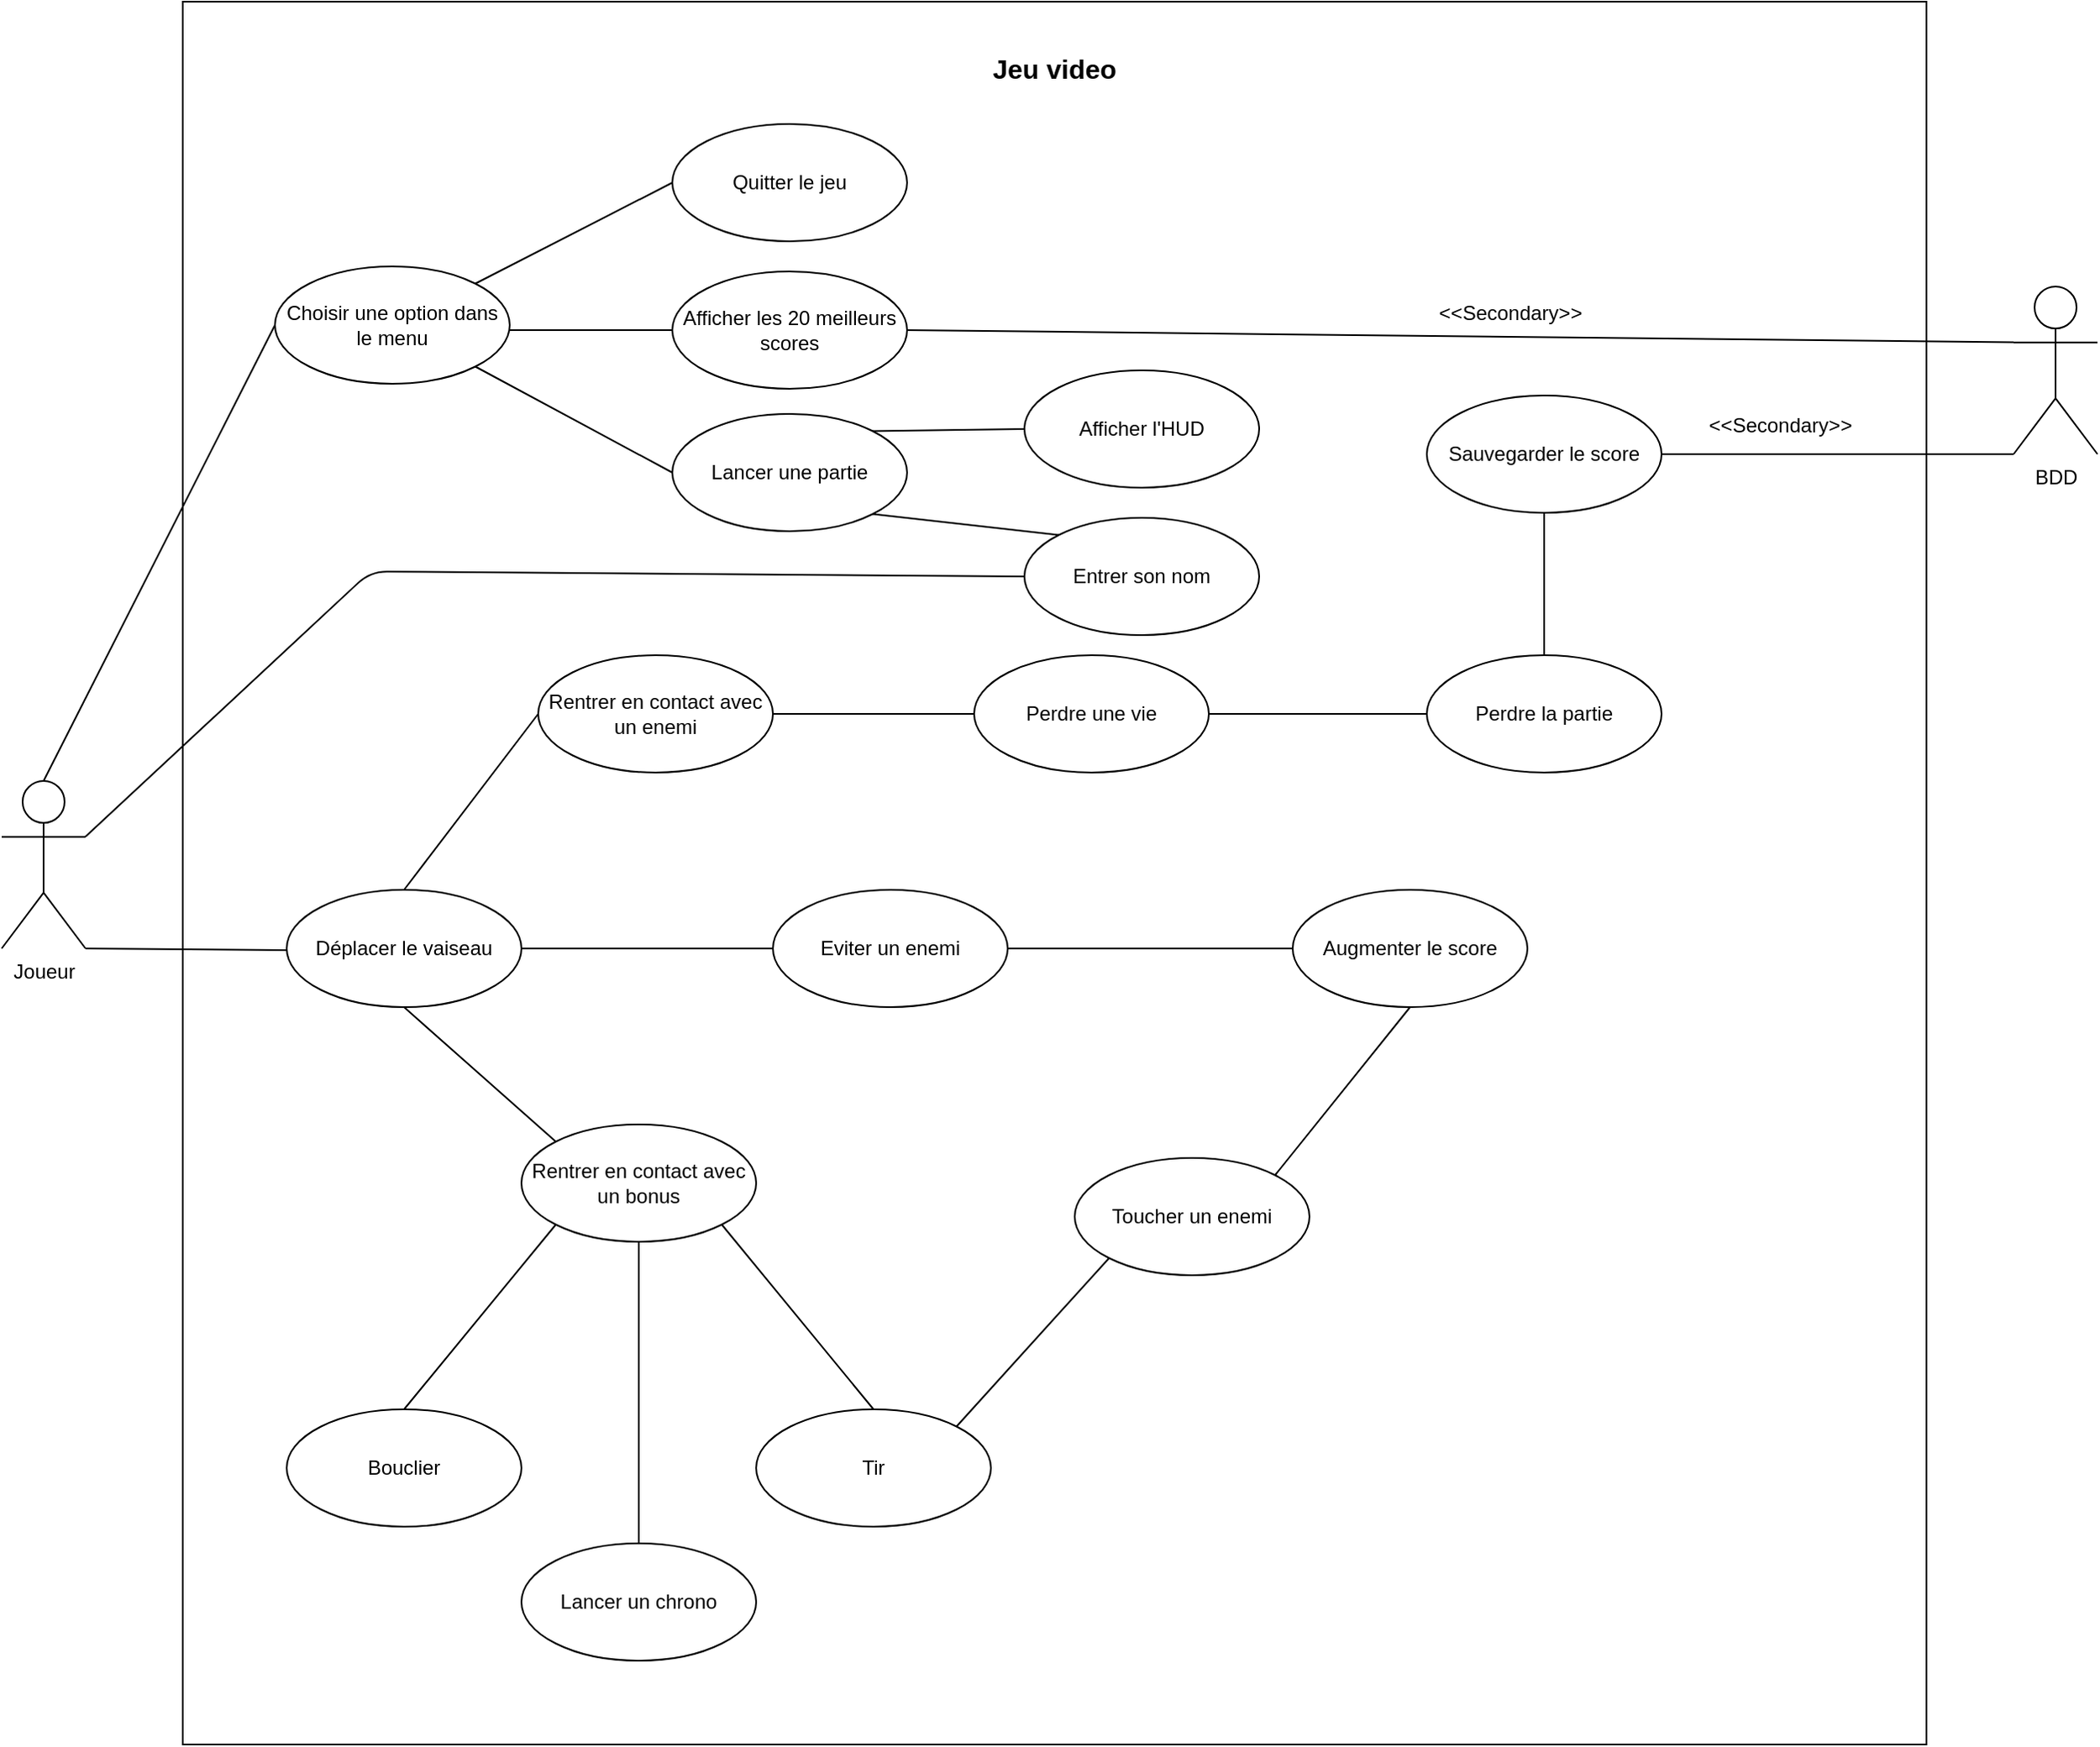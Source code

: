 <mxfile version="13.9.9" type="device"><diagram id="A-J_0aIv-SF7nfuO1Z_9" name="Page-1"><mxGraphModel dx="1826" dy="916" grid="1" gridSize="10" guides="1" tooltips="1" connect="1" arrows="1" fold="1" page="1" pageScale="1" pageWidth="827" pageHeight="1169" math="0" shadow="0"><root><mxCell id="0"/><mxCell id="1" parent="0"/><mxCell id="vR1HyzCc30xNw2_WmpNC-1" value="" style="whiteSpace=wrap;html=1;aspect=fixed;" vertex="1" parent="1"><mxGeometry x="308" y="80" width="1040" height="1040" as="geometry"/></mxCell><mxCell id="vR1HyzCc30xNw2_WmpNC-2" value="&lt;font style=&quot;font-size: 16px&quot;&gt;&lt;b&gt;Jeu video&lt;/b&gt;&lt;/font&gt;" style="text;html=1;strokeColor=none;fillColor=none;align=center;verticalAlign=middle;whiteSpace=wrap;rounded=0;" vertex="1" parent="1"><mxGeometry x="773" y="100" width="110" height="40" as="geometry"/></mxCell><mxCell id="vR1HyzCc30xNw2_WmpNC-4" value="BDD" style="shape=umlActor;verticalLabelPosition=bottom;verticalAlign=top;html=1;outlineConnect=0;" vertex="1" parent="1"><mxGeometry x="1400" y="250" width="50" height="100" as="geometry"/></mxCell><mxCell id="vR1HyzCc30xNw2_WmpNC-5" value="Rentrer en contact avec un enemi" style="ellipse;whiteSpace=wrap;html=1;" vertex="1" parent="1"><mxGeometry x="520" y="470" width="140" height="70" as="geometry"/></mxCell><mxCell id="vR1HyzCc30xNw2_WmpNC-6" value="Choisir une option dans le menu" style="ellipse;whiteSpace=wrap;html=1;" vertex="1" parent="1"><mxGeometry x="363" y="238" width="140" height="70" as="geometry"/></mxCell><mxCell id="vR1HyzCc30xNw2_WmpNC-7" value="Déplacer le vaiseau" style="ellipse;whiteSpace=wrap;html=1;" vertex="1" parent="1"><mxGeometry x="370" y="610" width="140" height="70" as="geometry"/></mxCell><mxCell id="vR1HyzCc30xNw2_WmpNC-8" value="Eviter un enemi" style="ellipse;whiteSpace=wrap;html=1;" vertex="1" parent="1"><mxGeometry x="660" y="610" width="140" height="70" as="geometry"/></mxCell><mxCell id="vR1HyzCc30xNw2_WmpNC-10" value="Rentrer en contact avec un bonus" style="ellipse;whiteSpace=wrap;html=1;" vertex="1" parent="1"><mxGeometry x="510" y="750" width="140" height="70" as="geometry"/></mxCell><mxCell id="vR1HyzCc30xNw2_WmpNC-11" value="Tir" style="ellipse;whiteSpace=wrap;html=1;" vertex="1" parent="1"><mxGeometry x="650" y="920" width="140" height="70" as="geometry"/></mxCell><mxCell id="vR1HyzCc30xNw2_WmpNC-12" value="Bouclier" style="ellipse;whiteSpace=wrap;html=1;" vertex="1" parent="1"><mxGeometry x="370" y="920" width="140" height="70" as="geometry"/></mxCell><mxCell id="vR1HyzCc30xNw2_WmpNC-13" value="Lancer un chrono" style="ellipse;whiteSpace=wrap;html=1;" vertex="1" parent="1"><mxGeometry x="510" y="1000" width="140" height="70" as="geometry"/></mxCell><mxCell id="vR1HyzCc30xNw2_WmpNC-14" value="Toucher un enemi" style="ellipse;whiteSpace=wrap;html=1;" vertex="1" parent="1"><mxGeometry x="840" y="770" width="140" height="70" as="geometry"/></mxCell><mxCell id="vR1HyzCc30xNw2_WmpNC-15" value="Augmenter le score" style="ellipse;whiteSpace=wrap;html=1;" vertex="1" parent="1"><mxGeometry x="970" y="610" width="140" height="70" as="geometry"/></mxCell><mxCell id="vR1HyzCc30xNw2_WmpNC-16" value="Afficher l'HUD" style="ellipse;whiteSpace=wrap;html=1;" vertex="1" parent="1"><mxGeometry x="810" y="300" width="140" height="70" as="geometry"/></mxCell><mxCell id="vR1HyzCc30xNw2_WmpNC-17" value="Perdre une vie" style="ellipse;whiteSpace=wrap;html=1;" vertex="1" parent="1"><mxGeometry x="780" y="470" width="140" height="70" as="geometry"/></mxCell><mxCell id="vR1HyzCc30xNw2_WmpNC-18" value="Perdre la partie" style="ellipse;whiteSpace=wrap;html=1;" vertex="1" parent="1"><mxGeometry x="1050" y="470" width="140" height="70" as="geometry"/></mxCell><mxCell id="vR1HyzCc30xNw2_WmpNC-19" value="Afficher les&amp;nbsp;20 meilleurs scores" style="ellipse;whiteSpace=wrap;html=1;" vertex="1" parent="1"><mxGeometry x="600" y="241" width="140" height="70" as="geometry"/></mxCell><mxCell id="vR1HyzCc30xNw2_WmpNC-20" value="Quitter le jeu" style="ellipse;whiteSpace=wrap;html=1;" vertex="1" parent="1"><mxGeometry x="600" y="153" width="140" height="70" as="geometry"/></mxCell><mxCell id="vR1HyzCc30xNw2_WmpNC-21" value="Lancer une partie" style="ellipse;whiteSpace=wrap;html=1;" vertex="1" parent="1"><mxGeometry x="600" y="326" width="140" height="70" as="geometry"/></mxCell><mxCell id="vR1HyzCc30xNw2_WmpNC-22" value="Sauvegarder le score" style="ellipse;whiteSpace=wrap;html=1;" vertex="1" parent="1"><mxGeometry x="1050" y="315" width="140" height="70" as="geometry"/></mxCell><mxCell id="vR1HyzCc30xNw2_WmpNC-24" value="Entrer son nom" style="ellipse;whiteSpace=wrap;html=1;" vertex="1" parent="1"><mxGeometry x="810" y="388" width="140" height="70" as="geometry"/></mxCell><mxCell id="vR1HyzCc30xNw2_WmpNC-26" value="" style="endArrow=none;html=1;entryX=0;entryY=0.5;entryDx=0;entryDy=0;exitX=1;exitY=1;exitDx=0;exitDy=0;exitPerimeter=0;" edge="1" parent="1" source="vR1HyzCc30xNw2_WmpNC-52"><mxGeometry width="50" height="50" relative="1" as="geometry"><mxPoint x="260" y="680" as="sourcePoint"/><mxPoint x="370" y="646.0" as="targetPoint"/></mxGeometry></mxCell><mxCell id="vR1HyzCc30xNw2_WmpNC-27" value="" style="endArrow=none;html=1;entryX=0;entryY=0.5;entryDx=0;entryDy=0;exitX=0.5;exitY=0;exitDx=0;exitDy=0;exitPerimeter=0;" edge="1" parent="1" source="vR1HyzCc30xNw2_WmpNC-52" target="vR1HyzCc30xNw2_WmpNC-6"><mxGeometry width="50" height="50" relative="1" as="geometry"><mxPoint x="210" y="490" as="sourcePoint"/><mxPoint x="850" y="570" as="targetPoint"/></mxGeometry></mxCell><mxCell id="vR1HyzCc30xNw2_WmpNC-29" value="" style="endArrow=none;html=1;exitX=1;exitY=0;exitDx=0;exitDy=0;entryX=0;entryY=0.5;entryDx=0;entryDy=0;" edge="1" parent="1" source="vR1HyzCc30xNw2_WmpNC-6" target="vR1HyzCc30xNw2_WmpNC-20"><mxGeometry width="50" height="50" relative="1" as="geometry"><mxPoint x="800" y="610" as="sourcePoint"/><mxPoint x="850" y="560" as="targetPoint"/></mxGeometry></mxCell><mxCell id="vR1HyzCc30xNw2_WmpNC-30" value="" style="endArrow=none;html=1;exitX=1;exitY=1;exitDx=0;exitDy=0;entryX=0;entryY=0.5;entryDx=0;entryDy=0;" edge="1" parent="1" source="vR1HyzCc30xNw2_WmpNC-6" target="vR1HyzCc30xNw2_WmpNC-21"><mxGeometry width="50" height="50" relative="1" as="geometry"><mxPoint x="493.005" y="258.508" as="sourcePoint"/><mxPoint x="610.0" y="198" as="targetPoint"/></mxGeometry></mxCell><mxCell id="vR1HyzCc30xNw2_WmpNC-31" value="" style="endArrow=none;html=1;entryX=0;entryY=0.5;entryDx=0;entryDy=0;" edge="1" parent="1" target="vR1HyzCc30xNw2_WmpNC-19"><mxGeometry width="50" height="50" relative="1" as="geometry"><mxPoint x="503" y="276" as="sourcePoint"/><mxPoint x="620.0" y="208" as="targetPoint"/></mxGeometry></mxCell><mxCell id="vR1HyzCc30xNw2_WmpNC-32" value="" style="endArrow=none;html=1;exitX=1;exitY=0;exitDx=0;exitDy=0;entryX=0;entryY=0.5;entryDx=0;entryDy=0;" edge="1" parent="1" source="vR1HyzCc30xNw2_WmpNC-21" target="vR1HyzCc30xNw2_WmpNC-16"><mxGeometry width="50" height="50" relative="1" as="geometry"><mxPoint x="800" y="610" as="sourcePoint"/><mxPoint x="850" y="560" as="targetPoint"/></mxGeometry></mxCell><mxCell id="vR1HyzCc30xNw2_WmpNC-33" value="" style="endArrow=none;html=1;entryX=0;entryY=0;entryDx=0;entryDy=0;exitX=1;exitY=1;exitDx=0;exitDy=0;" edge="1" parent="1" source="vR1HyzCc30xNw2_WmpNC-21" target="vR1HyzCc30xNw2_WmpNC-24"><mxGeometry width="50" height="50" relative="1" as="geometry"><mxPoint x="800" y="610" as="sourcePoint"/><mxPoint x="850" y="560" as="targetPoint"/></mxGeometry></mxCell><mxCell id="vR1HyzCc30xNw2_WmpNC-34" value="" style="endArrow=none;html=1;entryX=0;entryY=0.5;entryDx=0;entryDy=0;exitX=1;exitY=0.333;exitDx=0;exitDy=0;exitPerimeter=0;" edge="1" parent="1" source="vR1HyzCc30xNw2_WmpNC-52" target="vR1HyzCc30xNw2_WmpNC-24"><mxGeometry width="50" height="50" relative="1" as="geometry"><mxPoint x="280" y="520" as="sourcePoint"/><mxPoint x="850" y="560" as="targetPoint"/><Array as="points"><mxPoint x="420" y="420"/></Array></mxGeometry></mxCell><mxCell id="vR1HyzCc30xNw2_WmpNC-35" value="" style="endArrow=none;html=1;exitX=0.5;exitY=0;exitDx=0;exitDy=0;entryX=0;entryY=0.5;entryDx=0;entryDy=0;" edge="1" parent="1" source="vR1HyzCc30xNw2_WmpNC-7" target="vR1HyzCc30xNw2_WmpNC-5"><mxGeometry width="50" height="50" relative="1" as="geometry"><mxPoint x="800" y="610" as="sourcePoint"/><mxPoint x="850" y="560" as="targetPoint"/></mxGeometry></mxCell><mxCell id="vR1HyzCc30xNw2_WmpNC-36" value="" style="endArrow=none;html=1;exitX=0.5;exitY=1;exitDx=0;exitDy=0;entryX=0;entryY=0;entryDx=0;entryDy=0;" edge="1" parent="1" source="vR1HyzCc30xNw2_WmpNC-7" target="vR1HyzCc30xNw2_WmpNC-10"><mxGeometry width="50" height="50" relative="1" as="geometry"><mxPoint x="800" y="610" as="sourcePoint"/><mxPoint x="850" y="560" as="targetPoint"/></mxGeometry></mxCell><mxCell id="vR1HyzCc30xNw2_WmpNC-37" value="" style="endArrow=none;html=1;exitX=0.5;exitY=0;exitDx=0;exitDy=0;entryX=0;entryY=1;entryDx=0;entryDy=0;" edge="1" parent="1" source="vR1HyzCc30xNw2_WmpNC-12" target="vR1HyzCc30xNw2_WmpNC-10"><mxGeometry width="50" height="50" relative="1" as="geometry"><mxPoint x="800" y="610" as="sourcePoint"/><mxPoint x="850" y="560" as="targetPoint"/></mxGeometry></mxCell><mxCell id="vR1HyzCc30xNw2_WmpNC-38" value="" style="endArrow=none;html=1;exitX=0.5;exitY=0;exitDx=0;exitDy=0;entryX=0.5;entryY=1;entryDx=0;entryDy=0;" edge="1" parent="1" source="vR1HyzCc30xNw2_WmpNC-13" target="vR1HyzCc30xNw2_WmpNC-10"><mxGeometry width="50" height="50" relative="1" as="geometry"><mxPoint x="800" y="610" as="sourcePoint"/><mxPoint x="850" y="560" as="targetPoint"/></mxGeometry></mxCell><mxCell id="vR1HyzCc30xNw2_WmpNC-39" value="" style="endArrow=none;html=1;exitX=1;exitY=1;exitDx=0;exitDy=0;entryX=0.5;entryY=0;entryDx=0;entryDy=0;" edge="1" parent="1" source="vR1HyzCc30xNw2_WmpNC-10" target="vR1HyzCc30xNw2_WmpNC-11"><mxGeometry width="50" height="50" relative="1" as="geometry"><mxPoint x="800" y="610" as="sourcePoint"/><mxPoint x="850" y="560" as="targetPoint"/></mxGeometry></mxCell><mxCell id="vR1HyzCc30xNw2_WmpNC-40" value="" style="endArrow=none;html=1;exitX=1;exitY=0.5;exitDx=0;exitDy=0;entryX=0;entryY=0.5;entryDx=0;entryDy=0;" edge="1" parent="1" source="vR1HyzCc30xNw2_WmpNC-7" target="vR1HyzCc30xNw2_WmpNC-8"><mxGeometry width="50" height="50" relative="1" as="geometry"><mxPoint x="800" y="610" as="sourcePoint"/><mxPoint x="850" y="560" as="targetPoint"/></mxGeometry></mxCell><mxCell id="vR1HyzCc30xNw2_WmpNC-41" value="" style="endArrow=none;html=1;exitX=1;exitY=0.5;exitDx=0;exitDy=0;entryX=0;entryY=0.5;entryDx=0;entryDy=0;" edge="1" parent="1" source="vR1HyzCc30xNw2_WmpNC-8" target="vR1HyzCc30xNw2_WmpNC-15"><mxGeometry width="50" height="50" relative="1" as="geometry"><mxPoint x="520" y="655.0" as="sourcePoint"/><mxPoint x="670.0" y="655.0" as="targetPoint"/></mxGeometry></mxCell><mxCell id="vR1HyzCc30xNw2_WmpNC-42" value="" style="endArrow=none;html=1;exitX=1;exitY=0.5;exitDx=0;exitDy=0;entryX=0;entryY=0.5;entryDx=0;entryDy=0;" edge="1" parent="1" source="vR1HyzCc30xNw2_WmpNC-5" target="vR1HyzCc30xNw2_WmpNC-17"><mxGeometry width="50" height="50" relative="1" as="geometry"><mxPoint x="530" y="665.0" as="sourcePoint"/><mxPoint x="680.0" y="665.0" as="targetPoint"/></mxGeometry></mxCell><mxCell id="vR1HyzCc30xNw2_WmpNC-43" value="" style="endArrow=none;html=1;exitX=1;exitY=0.5;exitDx=0;exitDy=0;entryX=0;entryY=0.5;entryDx=0;entryDy=0;" edge="1" parent="1" source="vR1HyzCc30xNw2_WmpNC-17" target="vR1HyzCc30xNw2_WmpNC-18"><mxGeometry width="50" height="50" relative="1" as="geometry"><mxPoint x="540" y="675.0" as="sourcePoint"/><mxPoint x="690.0" y="675.0" as="targetPoint"/></mxGeometry></mxCell><mxCell id="vR1HyzCc30xNw2_WmpNC-44" value="" style="endArrow=none;html=1;exitX=1;exitY=0;exitDx=0;exitDy=0;entryX=0;entryY=1;entryDx=0;entryDy=0;" edge="1" parent="1" source="vR1HyzCc30xNw2_WmpNC-11" target="vR1HyzCc30xNw2_WmpNC-14"><mxGeometry width="50" height="50" relative="1" as="geometry"><mxPoint x="800" y="610" as="sourcePoint"/><mxPoint x="850" y="560" as="targetPoint"/></mxGeometry></mxCell><mxCell id="vR1HyzCc30xNw2_WmpNC-45" value="" style="endArrow=none;html=1;exitX=1;exitY=0;exitDx=0;exitDy=0;entryX=0.5;entryY=1;entryDx=0;entryDy=0;" edge="1" parent="1" source="vR1HyzCc30xNw2_WmpNC-14" target="vR1HyzCc30xNw2_WmpNC-15"><mxGeometry width="50" height="50" relative="1" as="geometry"><mxPoint x="800" y="610" as="sourcePoint"/><mxPoint x="850" y="560" as="targetPoint"/></mxGeometry></mxCell><mxCell id="vR1HyzCc30xNw2_WmpNC-46" value="" style="endArrow=none;html=1;entryX=0;entryY=1;entryDx=0;entryDy=0;entryPerimeter=0;exitX=1;exitY=0.5;exitDx=0;exitDy=0;" edge="1" parent="1" source="vR1HyzCc30xNw2_WmpNC-22" target="vR1HyzCc30xNw2_WmpNC-4"><mxGeometry width="50" height="50" relative="1" as="geometry"><mxPoint x="800" y="490" as="sourcePoint"/><mxPoint x="850" y="440" as="targetPoint"/></mxGeometry></mxCell><mxCell id="vR1HyzCc30xNw2_WmpNC-47" value="" style="endArrow=none;html=1;exitX=0.5;exitY=0;exitDx=0;exitDy=0;entryX=0.5;entryY=1;entryDx=0;entryDy=0;" edge="1" parent="1" source="vR1HyzCc30xNw2_WmpNC-18" target="vR1HyzCc30xNw2_WmpNC-22"><mxGeometry width="50" height="50" relative="1" as="geometry"><mxPoint x="800" y="490" as="sourcePoint"/><mxPoint x="850" y="440" as="targetPoint"/></mxGeometry></mxCell><mxCell id="vR1HyzCc30xNw2_WmpNC-48" value="" style="endArrow=none;html=1;exitX=1;exitY=0.5;exitDx=0;exitDy=0;entryX=0;entryY=0.333;entryDx=0;entryDy=0;entryPerimeter=0;" edge="1" parent="1" source="vR1HyzCc30xNw2_WmpNC-19" target="vR1HyzCc30xNw2_WmpNC-4"><mxGeometry width="50" height="50" relative="1" as="geometry"><mxPoint x="800" y="490" as="sourcePoint"/><mxPoint x="850" y="440" as="targetPoint"/></mxGeometry></mxCell><mxCell id="vR1HyzCc30xNw2_WmpNC-49" value="&amp;lt;&amp;lt;Secondary&amp;gt;&amp;gt;" style="text;html=1;strokeColor=none;fillColor=none;align=center;verticalAlign=middle;whiteSpace=wrap;rounded=0;rotation=0;" vertex="1" parent="1"><mxGeometry x="1080" y="256" width="40" height="20" as="geometry"/></mxCell><mxCell id="vR1HyzCc30xNw2_WmpNC-51" value="&amp;lt;&amp;lt;Secondary&amp;gt;&amp;gt;" style="text;html=1;strokeColor=none;fillColor=none;align=center;verticalAlign=middle;whiteSpace=wrap;rounded=0;rotation=0;" vertex="1" parent="1"><mxGeometry x="1241" y="323" width="40" height="20" as="geometry"/></mxCell><mxCell id="vR1HyzCc30xNw2_WmpNC-52" value="Joueur" style="shape=umlActor;verticalLabelPosition=bottom;verticalAlign=top;html=1;outlineConnect=0;" vertex="1" parent="1"><mxGeometry x="200" y="545" width="50" height="100" as="geometry"/></mxCell></root></mxGraphModel></diagram></mxfile>